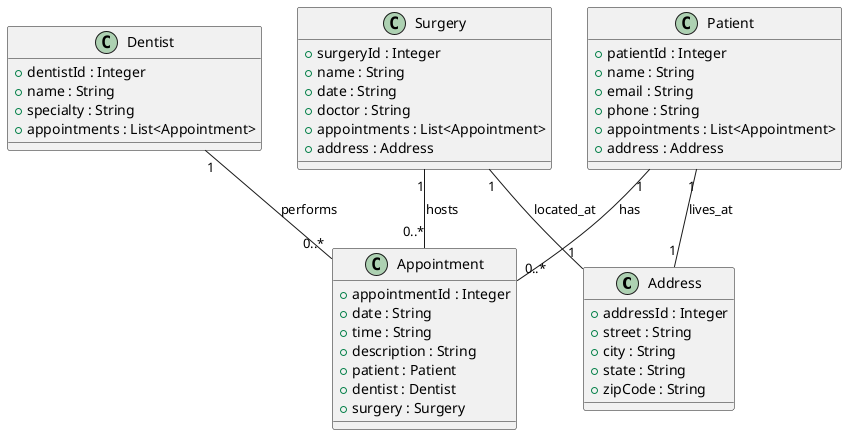 @startuml
class Address {
  +addressId : Integer
  +street : String
  +city : String
  +state : String
  +zipCode : String
}

class Patient {
  +patientId : Integer
  +name : String
  +email : String
  +phone : String
  +appointments : List<Appointment>
  +address : Address
}

class Dentist {
  +dentistId : Integer
  +name : String
  +specialty : String
  +appointments : List<Appointment>
}

class Surgery {
  +surgeryId : Integer
  +name : String
  +date : String
  +doctor : String
  +appointments : List<Appointment>
  +address : Address
}

class Appointment {
  +appointmentId : Integer
  +date : String
  +time : String
  +description : String
  +patient : Patient
  +dentist : Dentist
  +surgery : Surgery
}

' Relationships
Patient "1" -- "0..*" Appointment : has
Dentist "1" -- "0..*" Appointment : performs
Surgery "1" -- "0..*" Appointment : hosts

Patient "1" -- "1" Address : lives_at
Surgery "1" -- "1" Address : located_at
@enduml
